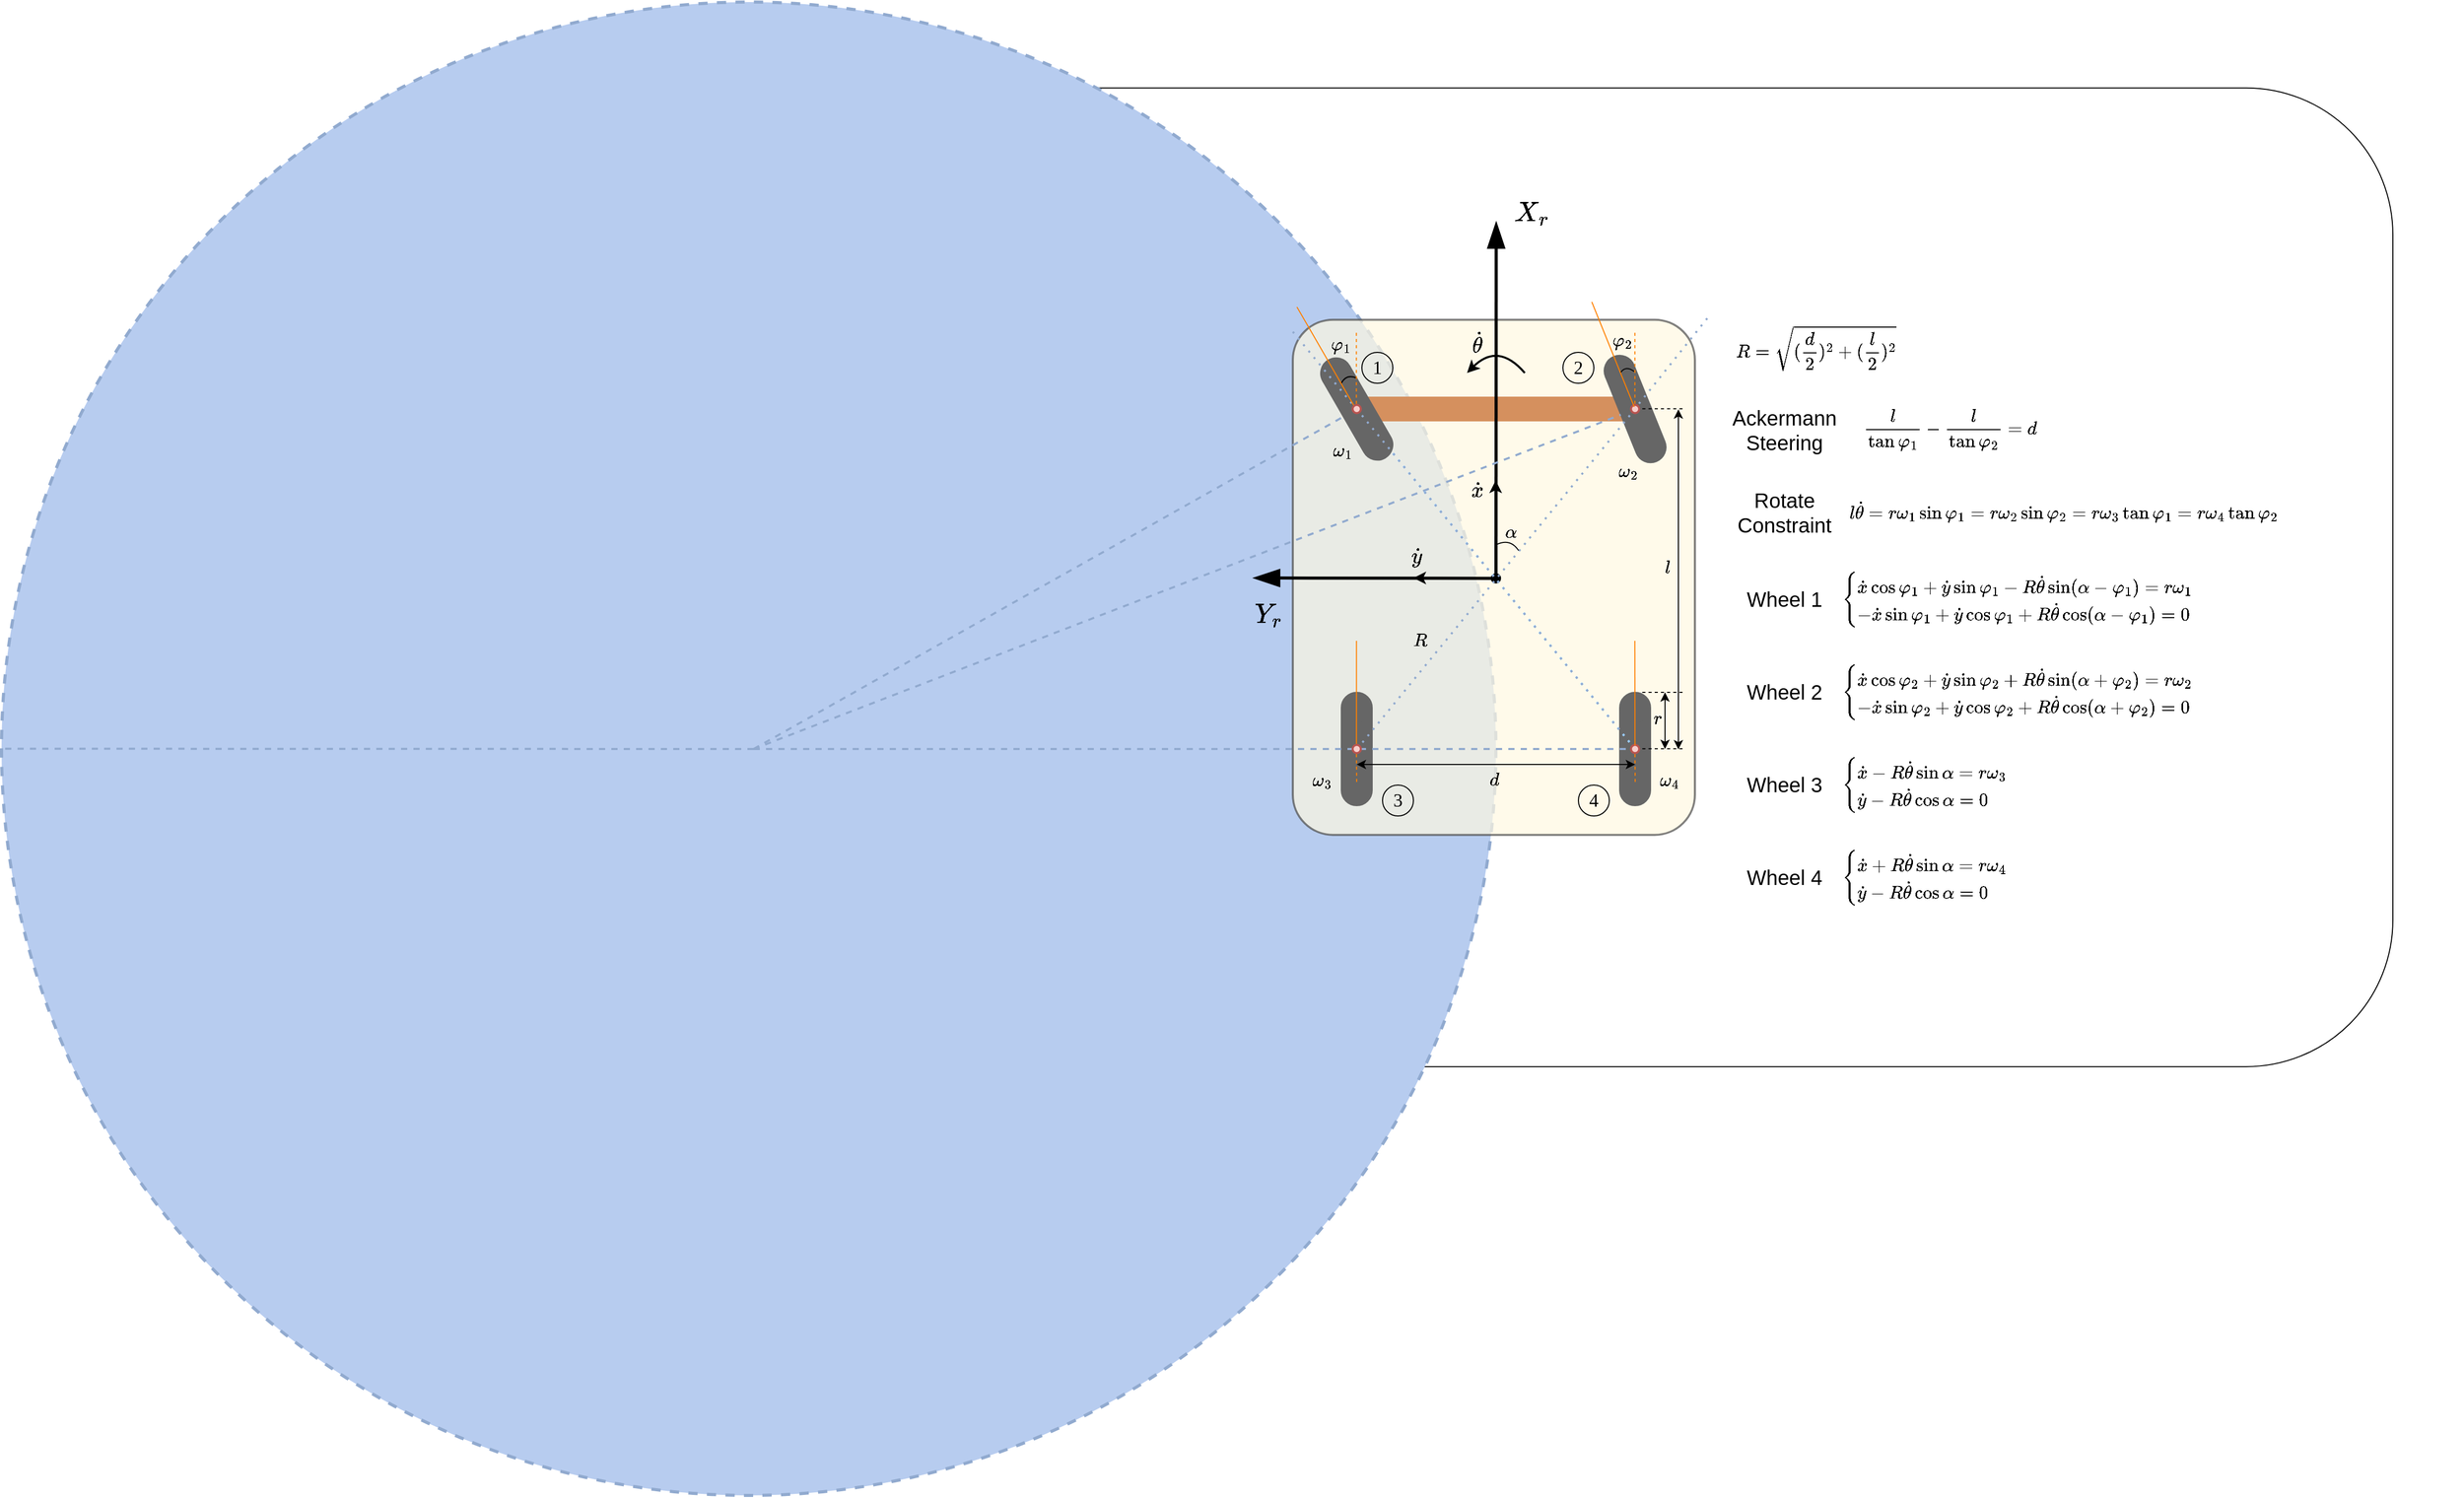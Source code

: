 <mxfile version="26.1.1">
  <diagram name="Page-1" id="CG54ZwG8BMAQRTS-ErT8">
    <mxGraphModel dx="3563" dy="2313" grid="1" gridSize="10" guides="1" tooltips="1" connect="1" arrows="1" fold="1" page="1" pageScale="1" pageWidth="827" pageHeight="1169" math="1" shadow="0">
      <root>
        <mxCell id="0" />
        <mxCell id="1" parent="0" />
        <mxCell id="DR_m6kbm6pYQqNwTSHxM-3" value="" style="rounded=1;whiteSpace=wrap;html=1;" vertex="1" parent="1">
          <mxGeometry x="-431" y="-116.66" width="1671" height="950" as="geometry" />
        </mxCell>
        <mxCell id="oGCCvsIWoTRyKpccTCJd-90" value="" style="ellipse;whiteSpace=wrap;html=1;aspect=fixed;fillColor=#B7CCEF;dashed=1;strokeWidth=3;strokeColor=#91AACF;" parent="1" vertex="1">
          <mxGeometry x="-1079.5" y="-200" width="1449.5" height="1449.5" as="geometry" />
        </mxCell>
        <mxCell id="oGCCvsIWoTRyKpccTCJd-44" value="" style="rounded=1;whiteSpace=wrap;html=1;arcSize=10;strokeWidth=2;fillColor=#FFF8E1;strokeColor=#4D4D4D;opacity=70;" parent="1" vertex="1">
          <mxGeometry x="173" y="108.34" width="390" height="500" as="geometry" />
        </mxCell>
        <mxCell id="oGCCvsIWoTRyKpccTCJd-77" value="" style="shape=cylinder3;whiteSpace=wrap;html=1;boundedLbl=1;backgroundOutline=1;size=17.828;rotation=90;fillColor=#D5905E;strokeColor=#D5905E;" parent="1" vertex="1">
          <mxGeometry x="355.5" y="52.5" width="23" height="285" as="geometry" />
        </mxCell>
        <mxCell id="oGCCvsIWoTRyKpccTCJd-4" value="" style="shape=cylinder3;whiteSpace=wrap;html=1;boundedLbl=1;backgroundOutline=1;size=15;fillColor=#666666;rotation=330;strokeColor=#666666;" parent="1" vertex="1">
          <mxGeometry x="220" y="140" width="30" height="110" as="geometry" />
        </mxCell>
        <mxCell id="oGCCvsIWoTRyKpccTCJd-9" value="" style="shape=cylinder3;whiteSpace=wrap;html=1;boundedLbl=1;backgroundOutline=1;size=15;fillColor=#666666;rotation=338;strokeColor=#666666;" parent="1" vertex="1">
          <mxGeometry x="490" y="140" width="30" height="110" as="geometry" />
        </mxCell>
        <mxCell id="oGCCvsIWoTRyKpccTCJd-10" value="" style="shape=cylinder3;whiteSpace=wrap;html=1;boundedLbl=1;backgroundOutline=1;size=15;fillColor=#666666;strokeColor=#666666;" parent="1" vertex="1">
          <mxGeometry x="220" y="470" width="30" height="110" as="geometry" />
        </mxCell>
        <mxCell id="oGCCvsIWoTRyKpccTCJd-11" value="" style="shape=cylinder3;whiteSpace=wrap;html=1;boundedLbl=1;backgroundOutline=1;size=15;fillColor=#666666;strokeColor=#666666;" parent="1" vertex="1">
          <mxGeometry x="490" y="470" width="30" height="110" as="geometry" />
        </mxCell>
        <mxCell id="oGCCvsIWoTRyKpccTCJd-13" value="" style="verticalLabelPosition=bottom;shadow=0;dashed=0;align=center;html=1;verticalAlign=top;shape=mxgraph.electrical.logic_gates.inverting_contact;strokeWidth=2;fillColor=#000000;" parent="1" vertex="1">
          <mxGeometry x="365" y="354.34" width="10" height="10" as="geometry" />
        </mxCell>
        <mxCell id="oGCCvsIWoTRyKpccTCJd-15" value="" style="endArrow=blockThin;html=1;rounded=0;strokeWidth=3;endFill=1;endSize=18;exitX=0.509;exitY=0.17;exitDx=0;exitDy=0;exitPerimeter=0;" parent="1" source="oGCCvsIWoTRyKpccTCJd-13" edge="1">
          <mxGeometry width="50" height="50" relative="1" as="geometry">
            <mxPoint x="370" y="354.34" as="sourcePoint" />
            <mxPoint x="370.28" y="13.67" as="targetPoint" />
          </mxGeometry>
        </mxCell>
        <mxCell id="oGCCvsIWoTRyKpccTCJd-16" value="" style="endArrow=blockThin;html=1;rounded=0;strokeWidth=3;endFill=1;endSize=18;exitX=0.1;exitY=0.5;exitDx=0;exitDy=0;exitPerimeter=0;" parent="1" source="oGCCvsIWoTRyKpccTCJd-13" edge="1">
          <mxGeometry width="50" height="50" relative="1" as="geometry">
            <mxPoint x="375" y="359.0" as="sourcePoint" />
            <mxPoint x="135" y="359" as="targetPoint" />
          </mxGeometry>
        </mxCell>
        <mxCell id="oGCCvsIWoTRyKpccTCJd-26" value="" style="endArrow=none;dashed=1;html=1;rounded=0;strokeColor=#91AACF;strokeWidth=2;entryX=0.1;entryY=0.5;entryDx=0;entryDy=0;entryPerimeter=0;" parent="1" target="oGCCvsIWoTRyKpccTCJd-69" edge="1">
          <mxGeometry width="50" height="50" relative="1" as="geometry">
            <mxPoint x="-350" y="525" as="sourcePoint" />
            <mxPoint x="60" y="540" as="targetPoint" />
          </mxGeometry>
        </mxCell>
        <mxCell id="oGCCvsIWoTRyKpccTCJd-27" value="" style="endArrow=none;dashed=1;html=1;rounded=0;strokeColor=#91AACF;entryX=0;entryY=0.5;entryDx=0;entryDy=0;entryPerimeter=0;strokeWidth=2;" parent="1" target="oGCCvsIWoTRyKpccTCJd-4" edge="1">
          <mxGeometry width="50" height="50" relative="1" as="geometry">
            <mxPoint x="-350" y="525" as="sourcePoint" />
            <mxPoint x="235" y="200" as="targetPoint" />
          </mxGeometry>
        </mxCell>
        <mxCell id="oGCCvsIWoTRyKpccTCJd-28" value="" style="endArrow=none;dashed=1;html=1;rounded=0;strokeColor=#91AACF;entryX=0;entryY=0.5;entryDx=0;entryDy=0;entryPerimeter=0;strokeWidth=2;" parent="1" target="oGCCvsIWoTRyKpccTCJd-9" edge="1">
          <mxGeometry width="50" height="50" relative="1" as="geometry">
            <mxPoint x="-350" y="525" as="sourcePoint" />
            <mxPoint x="490" y="200" as="targetPoint" />
          </mxGeometry>
        </mxCell>
        <mxCell id="oGCCvsIWoTRyKpccTCJd-33" value="" style="endArrow=none;dashed=1;html=1;dashPattern=1 3;strokeWidth=2;rounded=0;strokeColor=#99CCFF;entryX=0.5;entryY=0.545;entryDx=0;entryDy=0;entryPerimeter=0;exitX=0.5;exitY=0.5;exitDx=0;exitDy=0;exitPerimeter=0;" parent="1" source="oGCCvsIWoTRyKpccTCJd-67" edge="1">
          <mxGeometry width="50" height="50" relative="1" as="geometry">
            <mxPoint x="365" y="365" as="sourcePoint" />
            <mxPoint x="235" y="524.95" as="targetPoint" />
          </mxGeometry>
        </mxCell>
        <mxCell id="oGCCvsIWoTRyKpccTCJd-36" value="" style="endArrow=none;dashed=1;html=1;dashPattern=1 3;strokeWidth=2;rounded=0;strokeColor=#99CCFF;" parent="1" source="oGCCvsIWoTRyKpccTCJd-4" target="oGCCvsIWoTRyKpccTCJd-11" edge="1">
          <mxGeometry width="50" height="50" relative="1" as="geometry">
            <mxPoint x="240" y="200" as="sourcePoint" />
            <mxPoint x="378" y="372" as="targetPoint" />
          </mxGeometry>
        </mxCell>
        <mxCell id="oGCCvsIWoTRyKpccTCJd-37" value="" style="endArrow=none;dashed=1;html=1;dashPattern=1 3;strokeWidth=2;rounded=0;strokeColor=#99CCFF;entryX=0.5;entryY=0.5;entryDx=0;entryDy=0;entryPerimeter=0;" parent="1" source="oGCCvsIWoTRyKpccTCJd-4" target="oGCCvsIWoTRyKpccTCJd-11" edge="1">
          <mxGeometry width="50" height="50" relative="1" as="geometry">
            <mxPoint x="240" y="200" as="sourcePoint" />
            <mxPoint x="378" y="372" as="targetPoint" />
          </mxGeometry>
        </mxCell>
        <mxCell id="oGCCvsIWoTRyKpccTCJd-38" value="" style="endArrow=none;dashed=1;html=1;dashPattern=1 3;strokeWidth=2;rounded=0;strokeColor=#99CCFF;entryX=0.5;entryY=0.5;entryDx=0;entryDy=0;entryPerimeter=0;" parent="1" source="oGCCvsIWoTRyKpccTCJd-4" target="oGCCvsIWoTRyKpccTCJd-11" edge="1">
          <mxGeometry width="50" height="50" relative="1" as="geometry">
            <mxPoint x="240" y="200" as="sourcePoint" />
            <mxPoint x="378" y="372" as="targetPoint" />
          </mxGeometry>
        </mxCell>
        <mxCell id="oGCCvsIWoTRyKpccTCJd-39" value="" style="endArrow=none;dashed=1;html=1;dashPattern=1 3;strokeWidth=2;rounded=0;strokeColor=#99CCFF;" parent="1" source="oGCCvsIWoTRyKpccTCJd-4" target="oGCCvsIWoTRyKpccTCJd-11" edge="1">
          <mxGeometry width="50" height="50" relative="1" as="geometry">
            <mxPoint x="504" y="218" as="sourcePoint" />
            <mxPoint x="378" y="372" as="targetPoint" />
          </mxGeometry>
        </mxCell>
        <mxCell id="oGCCvsIWoTRyKpccTCJd-40" value="" style="endArrow=none;dashed=1;html=1;dashPattern=1 3;strokeWidth=2;rounded=0;strokeColor=#91AACF;exitX=0.5;exitY=0.5;exitDx=0;exitDy=0;exitPerimeter=0;" parent="1" source="oGCCvsIWoTRyKpccTCJd-4" target="oGCCvsIWoTRyKpccTCJd-11" edge="1">
          <mxGeometry width="50" height="50" relative="1" as="geometry">
            <mxPoint x="240" y="200" as="sourcePoint" />
            <mxPoint x="378" y="372" as="targetPoint" />
          </mxGeometry>
        </mxCell>
        <mxCell id="oGCCvsIWoTRyKpccTCJd-41" value="$$X_r$$" style="text;html=1;align=center;verticalAlign=middle;whiteSpace=wrap;rounded=0;fontSize=23;" parent="1" vertex="1">
          <mxGeometry x="375" y="-10" width="60" height="30" as="geometry" />
        </mxCell>
        <mxCell id="oGCCvsIWoTRyKpccTCJd-43" value="$$Y_r$$" style="text;html=1;align=center;verticalAlign=middle;whiteSpace=wrap;rounded=0;fontSize=23;" parent="1" vertex="1">
          <mxGeometry x="120" y="380" width="60" height="30" as="geometry" />
        </mxCell>
        <mxCell id="oGCCvsIWoTRyKpccTCJd-45" value="" style="curved=1;endArrow=classic;html=1;rounded=0;strokeWidth=2;" parent="1" edge="1">
          <mxGeometry width="50" height="50" relative="1" as="geometry">
            <mxPoint x="398" y="160" as="sourcePoint" />
            <mxPoint x="342" y="160" as="targetPoint" />
            <Array as="points">
              <mxPoint x="372" y="130" />
            </Array>
          </mxGeometry>
        </mxCell>
        <mxCell id="oGCCvsIWoTRyKpccTCJd-46" value="&lt;font&gt;$$\dot{\theta}$$&lt;/font&gt;" style="text;html=1;align=center;verticalAlign=middle;whiteSpace=wrap;rounded=0;fontSize=18;" parent="1" vertex="1">
          <mxGeometry x="339" y="116" width="26" height="30" as="geometry" />
        </mxCell>
        <mxCell id="oGCCvsIWoTRyKpccTCJd-47" value="" style="endArrow=classic;html=1;rounded=0;strokeWidth=2;" parent="1" edge="1">
          <mxGeometry width="50" height="50" relative="1" as="geometry">
            <mxPoint x="369.76" y="354.34" as="sourcePoint" />
            <mxPoint x="369.76" y="264.34" as="targetPoint" />
          </mxGeometry>
        </mxCell>
        <mxCell id="oGCCvsIWoTRyKpccTCJd-48" value="" style="endArrow=classic;html=1;rounded=0;strokeWidth=2;" parent="1" edge="1">
          <mxGeometry width="50" height="50" relative="1" as="geometry">
            <mxPoint x="372" y="359.1" as="sourcePoint" />
            <mxPoint x="290" y="359" as="targetPoint" />
          </mxGeometry>
        </mxCell>
        <mxCell id="oGCCvsIWoTRyKpccTCJd-50" value="&lt;font&gt;$$\dot{x}$$&lt;/font&gt;" style="text;html=1;align=center;verticalAlign=middle;whiteSpace=wrap;rounded=0;fontSize=18;" parent="1" vertex="1">
          <mxGeometry x="339" y="260" width="26" height="30" as="geometry" />
        </mxCell>
        <mxCell id="oGCCvsIWoTRyKpccTCJd-51" value="&lt;font&gt;$$\dot{y}$$&lt;/font&gt;" style="text;html=1;align=center;verticalAlign=middle;whiteSpace=wrap;rounded=0;fontSize=18;" parent="1" vertex="1">
          <mxGeometry x="280" y="324.34" width="26" height="30" as="geometry" />
        </mxCell>
        <mxCell id="oGCCvsIWoTRyKpccTCJd-52" value="1" style="text;html=1;align=center;verticalAlign=middle;whiteSpace=wrap;rounded=1;fontSize=18;fontFamily=Comic Sans MS;strokeColor=default;arcSize=50;" parent="1" vertex="1">
          <mxGeometry x="240" y="140" width="30" height="30" as="geometry" />
        </mxCell>
        <mxCell id="oGCCvsIWoTRyKpccTCJd-55" value="2" style="text;html=1;align=center;verticalAlign=middle;whiteSpace=wrap;rounded=1;fontSize=18;fontFamily=Comic Sans MS;strokeColor=default;arcSize=50;" parent="1" vertex="1">
          <mxGeometry x="435" y="140" width="30" height="30" as="geometry" />
        </mxCell>
        <mxCell id="oGCCvsIWoTRyKpccTCJd-56" value="3" style="text;html=1;align=center;verticalAlign=middle;whiteSpace=wrap;rounded=1;fontSize=18;fontFamily=Comic Sans MS;strokeColor=default;arcSize=50;" parent="1" vertex="1">
          <mxGeometry x="260" y="560" width="30" height="30" as="geometry" />
        </mxCell>
        <mxCell id="oGCCvsIWoTRyKpccTCJd-57" value="4" style="text;html=1;align=center;verticalAlign=middle;whiteSpace=wrap;rounded=1;fontSize=18;fontFamily=Comic Sans MS;strokeColor=default;arcSize=50;" parent="1" vertex="1">
          <mxGeometry x="450" y="560" width="30" height="30" as="geometry" />
        </mxCell>
        <mxCell id="oGCCvsIWoTRyKpccTCJd-60" value="" style="endArrow=none;html=1;rounded=0;strokeColor=#FF8000;entryX=0.473;entryY=0.213;entryDx=0;entryDy=0;entryPerimeter=0;" parent="1" target="oGCCvsIWoTRyKpccTCJd-67" edge="1">
          <mxGeometry width="50" height="50" relative="1" as="geometry">
            <mxPoint x="234.76" y="420" as="sourcePoint" />
            <mxPoint x="234.76" y="510" as="targetPoint" />
          </mxGeometry>
        </mxCell>
        <mxCell id="oGCCvsIWoTRyKpccTCJd-62" value="" style="endArrow=none;dashed=1;html=1;dashPattern=1 3;strokeWidth=2;rounded=0;strokeColor=#91AACF;" parent="1" edge="1">
          <mxGeometry width="50" height="50" relative="1" as="geometry">
            <mxPoint x="173" y="120" as="sourcePoint" />
            <mxPoint x="233" y="193" as="targetPoint" />
          </mxGeometry>
        </mxCell>
        <mxCell id="oGCCvsIWoTRyKpccTCJd-63" value="" style="endArrow=none;dashed=1;html=1;dashPattern=1 3;strokeWidth=2;rounded=0;strokeColor=#91AACF;" parent="1" edge="1">
          <mxGeometry width="50" height="50" relative="1" as="geometry">
            <mxPoint x="575" y="107" as="sourcePoint" />
            <mxPoint x="505" y="194.5" as="targetPoint" />
          </mxGeometry>
        </mxCell>
        <mxCell id="oGCCvsIWoTRyKpccTCJd-64" value="" style="verticalLabelPosition=bottom;shadow=0;dashed=0;align=center;html=1;verticalAlign=top;shape=mxgraph.electrical.logic_gates.inverting_contact;strokeWidth=2;fillColor=#f8cecc;strokeColor=#b85450;" parent="1" vertex="1">
          <mxGeometry x="230" y="190.0" width="10" height="10" as="geometry" />
        </mxCell>
        <mxCell id="oGCCvsIWoTRyKpccTCJd-66" value="" style="endArrow=none;dashed=1;html=1;dashPattern=1 3;strokeWidth=2;rounded=0;strokeColor=#99CCFF;entryX=0.5;entryY=0.545;entryDx=0;entryDy=0;entryPerimeter=0;exitX=0.5;exitY=0.5;exitDx=0;exitDy=0;exitPerimeter=0;" parent="1" source="oGCCvsIWoTRyKpccTCJd-9" target="oGCCvsIWoTRyKpccTCJd-65" edge="1">
          <mxGeometry width="50" height="50" relative="1" as="geometry">
            <mxPoint x="505" y="195" as="sourcePoint" />
            <mxPoint x="235" y="524.95" as="targetPoint" />
          </mxGeometry>
        </mxCell>
        <mxCell id="oGCCvsIWoTRyKpccTCJd-68" value="" style="endArrow=none;dashed=1;html=1;dashPattern=1 3;strokeWidth=2;rounded=0;strokeColor=#91AACF;entryX=0.5;entryY=0.545;entryDx=0;entryDy=0;entryPerimeter=0;exitX=0.5;exitY=0.5;exitDx=0;exitDy=0;exitPerimeter=0;" parent="1" source="oGCCvsIWoTRyKpccTCJd-65" target="oGCCvsIWoTRyKpccTCJd-67" edge="1">
          <mxGeometry width="50" height="50" relative="1" as="geometry">
            <mxPoint x="505" y="195" as="sourcePoint" />
            <mxPoint x="235" y="524.95" as="targetPoint" />
          </mxGeometry>
        </mxCell>
        <mxCell id="oGCCvsIWoTRyKpccTCJd-67" value="" style="verticalLabelPosition=bottom;shadow=0;dashed=0;align=center;html=1;verticalAlign=top;shape=mxgraph.electrical.logic_gates.inverting_contact;strokeWidth=2;fillColor=#f8cecc;strokeColor=#b85450;" parent="1" vertex="1">
          <mxGeometry x="230" y="520.0" width="10" height="10" as="geometry" />
        </mxCell>
        <mxCell id="oGCCvsIWoTRyKpccTCJd-69" value="" style="verticalLabelPosition=bottom;shadow=0;dashed=0;align=center;html=1;verticalAlign=top;shape=mxgraph.electrical.logic_gates.inverting_contact;strokeWidth=2;fillColor=#f8cecc;strokeColor=#b85450;" parent="1" vertex="1">
          <mxGeometry x="500" y="520.0" width="10" height="10" as="geometry" />
        </mxCell>
        <mxCell id="oGCCvsIWoTRyKpccTCJd-79" value="$$\omega_1$$" style="text;html=1;align=center;verticalAlign=middle;whiteSpace=wrap;rounded=0;fontSize=15;" parent="1" vertex="1">
          <mxGeometry x="203" y="220" width="37" height="30" as="geometry" />
        </mxCell>
        <mxCell id="oGCCvsIWoTRyKpccTCJd-81" value="$$\omega_2$$" style="text;html=1;align=center;verticalAlign=middle;whiteSpace=wrap;rounded=0;fontSize=15;" parent="1" vertex="1">
          <mxGeometry x="480" y="240" width="37" height="30" as="geometry" />
        </mxCell>
        <mxCell id="oGCCvsIWoTRyKpccTCJd-82" value="$$\omega_3$$" style="text;html=1;align=center;verticalAlign=middle;whiteSpace=wrap;rounded=0;fontSize=15;" parent="1" vertex="1">
          <mxGeometry x="183" y="540" width="37" height="30" as="geometry" />
        </mxCell>
        <mxCell id="oGCCvsIWoTRyKpccTCJd-83" value="$$\omega_4$$" style="text;html=1;align=center;verticalAlign=middle;whiteSpace=wrap;rounded=0;fontSize=15;" parent="1" vertex="1">
          <mxGeometry x="520" y="540" width="37" height="30" as="geometry" />
        </mxCell>
        <mxCell id="oGCCvsIWoTRyKpccTCJd-86" value="" style="endArrow=classic;startArrow=classic;html=1;rounded=0;" parent="1" edge="1">
          <mxGeometry width="50" height="50" relative="1" as="geometry">
            <mxPoint x="534" y="525" as="sourcePoint" />
            <mxPoint x="534" y="470" as="targetPoint" />
          </mxGeometry>
        </mxCell>
        <mxCell id="oGCCvsIWoTRyKpccTCJd-87" value="" style="endArrow=none;dashed=1;html=1;rounded=0;entryX=0.5;entryY=0;entryDx=0;entryDy=0;entryPerimeter=0;" parent="1" edge="1">
          <mxGeometry width="50" height="50" relative="1" as="geometry">
            <mxPoint x="551" y="470" as="sourcePoint" />
            <mxPoint x="510" y="470" as="targetPoint" />
          </mxGeometry>
        </mxCell>
        <mxCell id="oGCCvsIWoTRyKpccTCJd-88" value="&lt;font&gt;$$r$$&lt;/font&gt;" style="text;html=1;align=center;verticalAlign=middle;whiteSpace=wrap;rounded=0;fontSize=15;" parent="1" vertex="1">
          <mxGeometry x="514" y="480" width="26" height="30" as="geometry" />
        </mxCell>
        <mxCell id="oGCCvsIWoTRyKpccTCJd-89" value="" style="endArrow=none;dashed=1;html=1;rounded=0;entryX=0.5;entryY=0;entryDx=0;entryDy=0;entryPerimeter=0;" parent="1" edge="1">
          <mxGeometry width="50" height="50" relative="1" as="geometry">
            <mxPoint x="551" y="524.76" as="sourcePoint" />
            <mxPoint x="510" y="524.76" as="targetPoint" />
          </mxGeometry>
        </mxCell>
        <mxCell id="oGCCvsIWoTRyKpccTCJd-93" value="$$d$$" style="text;html=1;align=center;verticalAlign=middle;whiteSpace=wrap;rounded=0;fontSize=15;" parent="1" vertex="1">
          <mxGeometry x="358" y="545" width="20.5" height="20" as="geometry" />
        </mxCell>
        <mxCell id="oGCCvsIWoTRyKpccTCJd-95" value="" style="endArrow=classic;startArrow=classic;html=1;rounded=0;" parent="1" edge="1">
          <mxGeometry width="50" height="50" relative="1" as="geometry">
            <mxPoint x="505" y="540" as="sourcePoint" />
            <mxPoint x="235" y="540" as="targetPoint" />
          </mxGeometry>
        </mxCell>
        <mxCell id="oGCCvsIWoTRyKpccTCJd-61" value="" style="endArrow=none;html=1;rounded=0;strokeColor=#FF8000;entryX=0.487;entryY=0.16;entryDx=0;entryDy=0;entryPerimeter=0;" parent="1" target="oGCCvsIWoTRyKpccTCJd-69" edge="1">
          <mxGeometry width="50" height="50" relative="1" as="geometry">
            <mxPoint x="504.76" y="420" as="sourcePoint" />
            <mxPoint x="504.76" y="510" as="targetPoint" />
          </mxGeometry>
        </mxCell>
        <mxCell id="oGCCvsIWoTRyKpccTCJd-98" value="" style="endArrow=none;html=1;rounded=0;strokeColor=#FF8000;dashed=1;" parent="1" edge="1">
          <mxGeometry width="50" height="50" relative="1" as="geometry">
            <mxPoint x="504.8" y="190" as="sourcePoint" />
            <mxPoint x="504.8" y="120" as="targetPoint" />
          </mxGeometry>
        </mxCell>
        <mxCell id="oGCCvsIWoTRyKpccTCJd-65" value="" style="verticalLabelPosition=bottom;shadow=0;dashed=0;align=center;html=1;verticalAlign=top;shape=mxgraph.electrical.logic_gates.inverting_contact;strokeWidth=2;fillColor=#f8cecc;strokeColor=#b85450;" parent="1" vertex="1">
          <mxGeometry x="500" y="190.0" width="10" height="10" as="geometry" />
        </mxCell>
        <mxCell id="oGCCvsIWoTRyKpccTCJd-99" value="" style="curved=1;endArrow=none;html=1;rounded=0;startFill=0;" parent="1" edge="1">
          <mxGeometry width="50" height="50" relative="1" as="geometry">
            <mxPoint x="220" y="170" as="sourcePoint" />
            <mxPoint x="235" y="165" as="targetPoint" />
            <Array as="points">
              <mxPoint x="225" y="160.5" />
            </Array>
          </mxGeometry>
        </mxCell>
        <mxCell id="oGCCvsIWoTRyKpccTCJd-97" value="" style="endArrow=none;html=1;rounded=0;strokeColor=#FF8000;dashed=1;" parent="1" edge="1">
          <mxGeometry width="50" height="50" relative="1" as="geometry">
            <mxPoint x="234.66" y="190" as="sourcePoint" />
            <mxPoint x="234.66" y="120" as="targetPoint" />
          </mxGeometry>
        </mxCell>
        <mxCell id="oGCCvsIWoTRyKpccTCJd-58" value="" style="endArrow=none;html=1;rounded=0;entryX=0.5;entryY=1;entryDx=0;entryDy=0;entryPerimeter=0;exitX=0.5;exitY=0;exitDx=0;exitDy=0;exitPerimeter=0;strokeColor=#FF8000;" parent="1" edge="1">
          <mxGeometry width="50" height="50" relative="1" as="geometry">
            <mxPoint x="177" y="95.999" as="sourcePoint" />
            <mxPoint x="232" y="191.261" as="targetPoint" />
          </mxGeometry>
        </mxCell>
        <mxCell id="oGCCvsIWoTRyKpccTCJd-100" value="" style="curved=1;endArrow=none;html=1;rounded=0;startFill=0;" parent="1" edge="1">
          <mxGeometry width="50" height="50" relative="1" as="geometry">
            <mxPoint x="491" y="159.5" as="sourcePoint" />
            <mxPoint x="504" y="158.5" as="targetPoint" />
            <Array as="points">
              <mxPoint x="496" y="152.5" />
            </Array>
          </mxGeometry>
        </mxCell>
        <mxCell id="oGCCvsIWoTRyKpccTCJd-59" value="" style="endArrow=none;html=1;rounded=0;entryX=0.5;entryY=1;entryDx=0;entryDy=0;entryPerimeter=0;exitX=0.5;exitY=0;exitDx=0;exitDy=0;exitPerimeter=0;strokeColor=#FF8000;" parent="1" edge="1">
          <mxGeometry width="50" height="50" relative="1" as="geometry">
            <mxPoint x="462.997" y="91.005" as="sourcePoint" />
            <mxPoint x="504.203" y="192.995" as="targetPoint" />
          </mxGeometry>
        </mxCell>
        <mxCell id="oGCCvsIWoTRyKpccTCJd-101" value="$$\varphi_1$$" style="text;html=1;align=center;verticalAlign=middle;whiteSpace=wrap;rounded=0;fontSize=15;" parent="1" vertex="1">
          <mxGeometry x="210" y="122" width="20" height="20" as="geometry" />
        </mxCell>
        <mxCell id="oGCCvsIWoTRyKpccTCJd-102" value="$$\varphi_2$$" style="text;html=1;align=center;verticalAlign=middle;whiteSpace=wrap;rounded=0;fontSize=15;" parent="1" vertex="1">
          <mxGeometry x="482.5" y="118" width="20" height="20" as="geometry" />
        </mxCell>
        <mxCell id="oGCCvsIWoTRyKpccTCJd-103" value="" style="curved=1;endArrow=none;html=1;rounded=0;startFill=0;" parent="1" edge="1">
          <mxGeometry width="50" height="50" relative="1" as="geometry">
            <mxPoint x="371" y="326.34" as="sourcePoint" />
            <mxPoint x="392" y="332.34" as="targetPoint" />
            <Array as="points">
              <mxPoint x="384" y="320.34" />
            </Array>
          </mxGeometry>
        </mxCell>
        <mxCell id="oGCCvsIWoTRyKpccTCJd-104" value="$$\alpha$$" style="text;html=1;align=center;verticalAlign=middle;whiteSpace=wrap;rounded=0;fontSize=15;" parent="1" vertex="1">
          <mxGeometry x="375" y="304.34" width="20" height="20" as="geometry" />
        </mxCell>
        <mxCell id="oGCCvsIWoTRyKpccTCJd-105" value="Wheel 1" style="text;html=1;align=center;verticalAlign=middle;whiteSpace=wrap;rounded=0;fontSize=20;" parent="1" vertex="1">
          <mxGeometry x="600" y="364.34" width="100" height="30" as="geometry" />
        </mxCell>
        <mxCell id="oGCCvsIWoTRyKpccTCJd-106" value="Wheel 2" style="text;html=1;align=center;verticalAlign=middle;whiteSpace=wrap;rounded=0;fontSize=20;" parent="1" vertex="1">
          <mxGeometry x="600" y="454.34" width="100" height="30" as="geometry" />
        </mxCell>
        <mxCell id="oGCCvsIWoTRyKpccTCJd-107" value="Wheel 3" style="text;html=1;align=center;verticalAlign=middle;whiteSpace=wrap;rounded=0;fontSize=20;" parent="1" vertex="1">
          <mxGeometry x="600" y="544.34" width="100" height="30" as="geometry" />
        </mxCell>
        <mxCell id="oGCCvsIWoTRyKpccTCJd-108" value="Wheel 4" style="text;html=1;align=center;verticalAlign=middle;whiteSpace=wrap;rounded=0;fontSize=20;" parent="1" vertex="1">
          <mxGeometry x="600" y="634.34" width="100" height="30" as="geometry" />
        </mxCell>
        <mxCell id="oGCCvsIWoTRyKpccTCJd-109" value="$$R$$" style="text;html=1;align=center;verticalAlign=middle;whiteSpace=wrap;rounded=0;fontSize=15;" parent="1" vertex="1">
          <mxGeometry x="285.5" y="410" width="20.5" height="20" as="geometry" />
        </mxCell>
        <mxCell id="oGCCvsIWoTRyKpccTCJd-112" value="" style="endArrow=classic;startArrow=classic;html=1;rounded=0;" parent="1" edge="1">
          <mxGeometry width="50" height="50" relative="1" as="geometry">
            <mxPoint x="547" y="525.34" as="sourcePoint" />
            <mxPoint x="547" y="195.34" as="targetPoint" />
          </mxGeometry>
        </mxCell>
        <mxCell id="oGCCvsIWoTRyKpccTCJd-113" value="" style="endArrow=none;html=1;rounded=0;strokeColor=#FF8000;entryX=0.473;entryY=0.213;entryDx=0;entryDy=0;entryPerimeter=0;dashed=1;" parent="1" edge="1">
          <mxGeometry width="50" height="50" relative="1" as="geometry">
            <mxPoint x="234.71" y="530" as="sourcePoint" />
            <mxPoint x="234.95" y="557" as="targetPoint" />
          </mxGeometry>
        </mxCell>
        <mxCell id="oGCCvsIWoTRyKpccTCJd-114" value="" style="endArrow=none;html=1;rounded=0;strokeColor=#FF8000;entryX=0.473;entryY=0.213;entryDx=0;entryDy=0;entryPerimeter=0;dashed=1;" parent="1" edge="1">
          <mxGeometry width="50" height="50" relative="1" as="geometry">
            <mxPoint x="504.86" y="530" as="sourcePoint" />
            <mxPoint x="505.1" y="557" as="targetPoint" />
          </mxGeometry>
        </mxCell>
        <mxCell id="oGCCvsIWoTRyKpccTCJd-115" value="" style="endArrow=none;dashed=1;html=1;rounded=0;entryX=0.5;entryY=0;entryDx=0;entryDy=0;entryPerimeter=0;" parent="1" edge="1">
          <mxGeometry width="50" height="50" relative="1" as="geometry">
            <mxPoint x="551" y="194.71" as="sourcePoint" />
            <mxPoint x="510" y="194.71" as="targetPoint" />
          </mxGeometry>
        </mxCell>
        <mxCell id="oGCCvsIWoTRyKpccTCJd-116" value="&lt;font&gt;$$l$$&lt;/font&gt;" style="text;html=1;align=center;verticalAlign=middle;whiteSpace=wrap;rounded=0;fontSize=15;" parent="1" vertex="1">
          <mxGeometry x="523.5" y="334.34" width="26" height="30" as="geometry" />
        </mxCell>
        <mxCell id="oGCCvsIWoTRyKpccTCJd-119" value="$$R=\sqrt{(\frac{d}{2})^2+(\frac{l}{2})^2}$$" style="text;html=1;align=center;verticalAlign=middle;whiteSpace=wrap;rounded=0;fontSize=15;" parent="1" vertex="1">
          <mxGeometry x="670" y="126.0" width="20.5" height="20" as="geometry" />
        </mxCell>
        <mxCell id="oGCCvsIWoTRyKpccTCJd-124" value="$$\frac{l}{\tan{\varphi_1}}-\frac{l}{\tan{\varphi_2}}=d$$" style="text;html=1;align=center;verticalAlign=middle;whiteSpace=wrap;rounded=0;fontSize=15;" parent="1" vertex="1">
          <mxGeometry x="800" y="205.0" width="20.5" height="20" as="geometry" />
        </mxCell>
        <mxCell id="oGCCvsIWoTRyKpccTCJd-127" value="$$\begin{cases}\dot{x}-R\dot{\theta}\sin\alpha=r\omega_3\\\dot{y}-R\dot{\theta}\cos\alpha=0\end{cases}$$" style="text;html=1;align=center;verticalAlign=middle;whiteSpace=wrap;rounded=0;fontSize=15;" parent="1" vertex="1">
          <mxGeometry x="775" y="549.34" width="20.5" height="20" as="geometry" />
        </mxCell>
        <mxCell id="oGCCvsIWoTRyKpccTCJd-131" value="$$\begin{cases}\dot{x}+R\dot{\theta}\sin\alpha=r\omega_4\\\dot{y}-R\dot{\theta}\cos\alpha=0\end{cases}$$" style="text;html=1;align=center;verticalAlign=middle;whiteSpace=wrap;rounded=0;fontSize=15;" parent="1" vertex="1">
          <mxGeometry x="775" y="639.34" width="20.5" height="20" as="geometry" />
        </mxCell>
        <mxCell id="oGCCvsIWoTRyKpccTCJd-132" value="$$\begin{cases}\dot{x}\cos{\varphi_1}+\dot{y}\sin{\varphi_1}-R\dot{\theta}\sin(\alpha-\varphi_1)=r\omega_1\\-\dot{x}\sin{\varphi_1}+\dot{y}\cos{\varphi_1}+R\dot{\theta}\cos(\alpha-\varphi_1)=0\end{cases}$$" style="text;html=1;align=center;verticalAlign=middle;whiteSpace=wrap;rounded=0;fontSize=15;" parent="1" vertex="1">
          <mxGeometry x="865" y="369.34" width="20.5" height="20" as="geometry" />
        </mxCell>
        <mxCell id="oGCCvsIWoTRyKpccTCJd-134" value="$$\begin{cases}\dot{x}\cos{\varphi_2}+\dot{y}\sin{\varphi_2}+R\dot{\theta}\sin(\alpha+\varphi_2)=r\omega_2\\-\dot{x}\sin{\varphi_2}+\dot{y}\cos{\varphi_2}+R\dot{\theta}\cos(\alpha+\varphi_2)=0\end{cases}$$" style="text;html=1;align=center;verticalAlign=middle;whiteSpace=wrap;rounded=0;fontSize=15;" parent="1" vertex="1">
          <mxGeometry x="865" y="459.34" width="20.5" height="20" as="geometry" />
        </mxCell>
        <mxCell id="oGCCvsIWoTRyKpccTCJd-139" value="Ackermann&lt;div&gt;Steering&lt;/div&gt;" style="text;html=1;align=center;verticalAlign=middle;whiteSpace=wrap;rounded=0;fontSize=20;" parent="1" vertex="1">
          <mxGeometry x="600" y="200" width="100" height="30" as="geometry" />
        </mxCell>
        <mxCell id="oGCCvsIWoTRyKpccTCJd-142" value="Rotate Constraint" style="text;html=1;align=center;verticalAlign=middle;whiteSpace=wrap;rounded=0;fontSize=20;" parent="1" vertex="1">
          <mxGeometry x="600" y="280" width="100" height="30" as="geometry" />
        </mxCell>
        <mxCell id="oGCCvsIWoTRyKpccTCJd-144" value="$$l\dot{\theta}=r\omega_1\sin\varphi_1=r\omega_2\sin\varphi_2=r\omega_3\tan\varphi_1=r\omega_4\tan\varphi_2$$" style="text;html=1;align=center;verticalAlign=middle;whiteSpace=wrap;rounded=0;fontSize=15;" parent="1" vertex="1">
          <mxGeometry x="910" y="284.34" width="20.5" height="20" as="geometry" />
        </mxCell>
        <mxCell id="DR_m6kbm6pYQqNwTSHxM-1" value="" style="endArrow=none;dashed=1;html=1;rounded=0;strokeColor=#91AACF;entryX=0;entryY=0.5;entryDx=0;entryDy=0;entryPerimeter=0;strokeWidth=2;" edge="1" parent="1" target="oGCCvsIWoTRyKpccTCJd-90">
          <mxGeometry width="50" height="50" relative="1" as="geometry">
            <mxPoint x="-350" y="525" as="sourcePoint" />
            <mxPoint x="491" y="201" as="targetPoint" />
          </mxGeometry>
        </mxCell>
      </root>
    </mxGraphModel>
  </diagram>
</mxfile>
